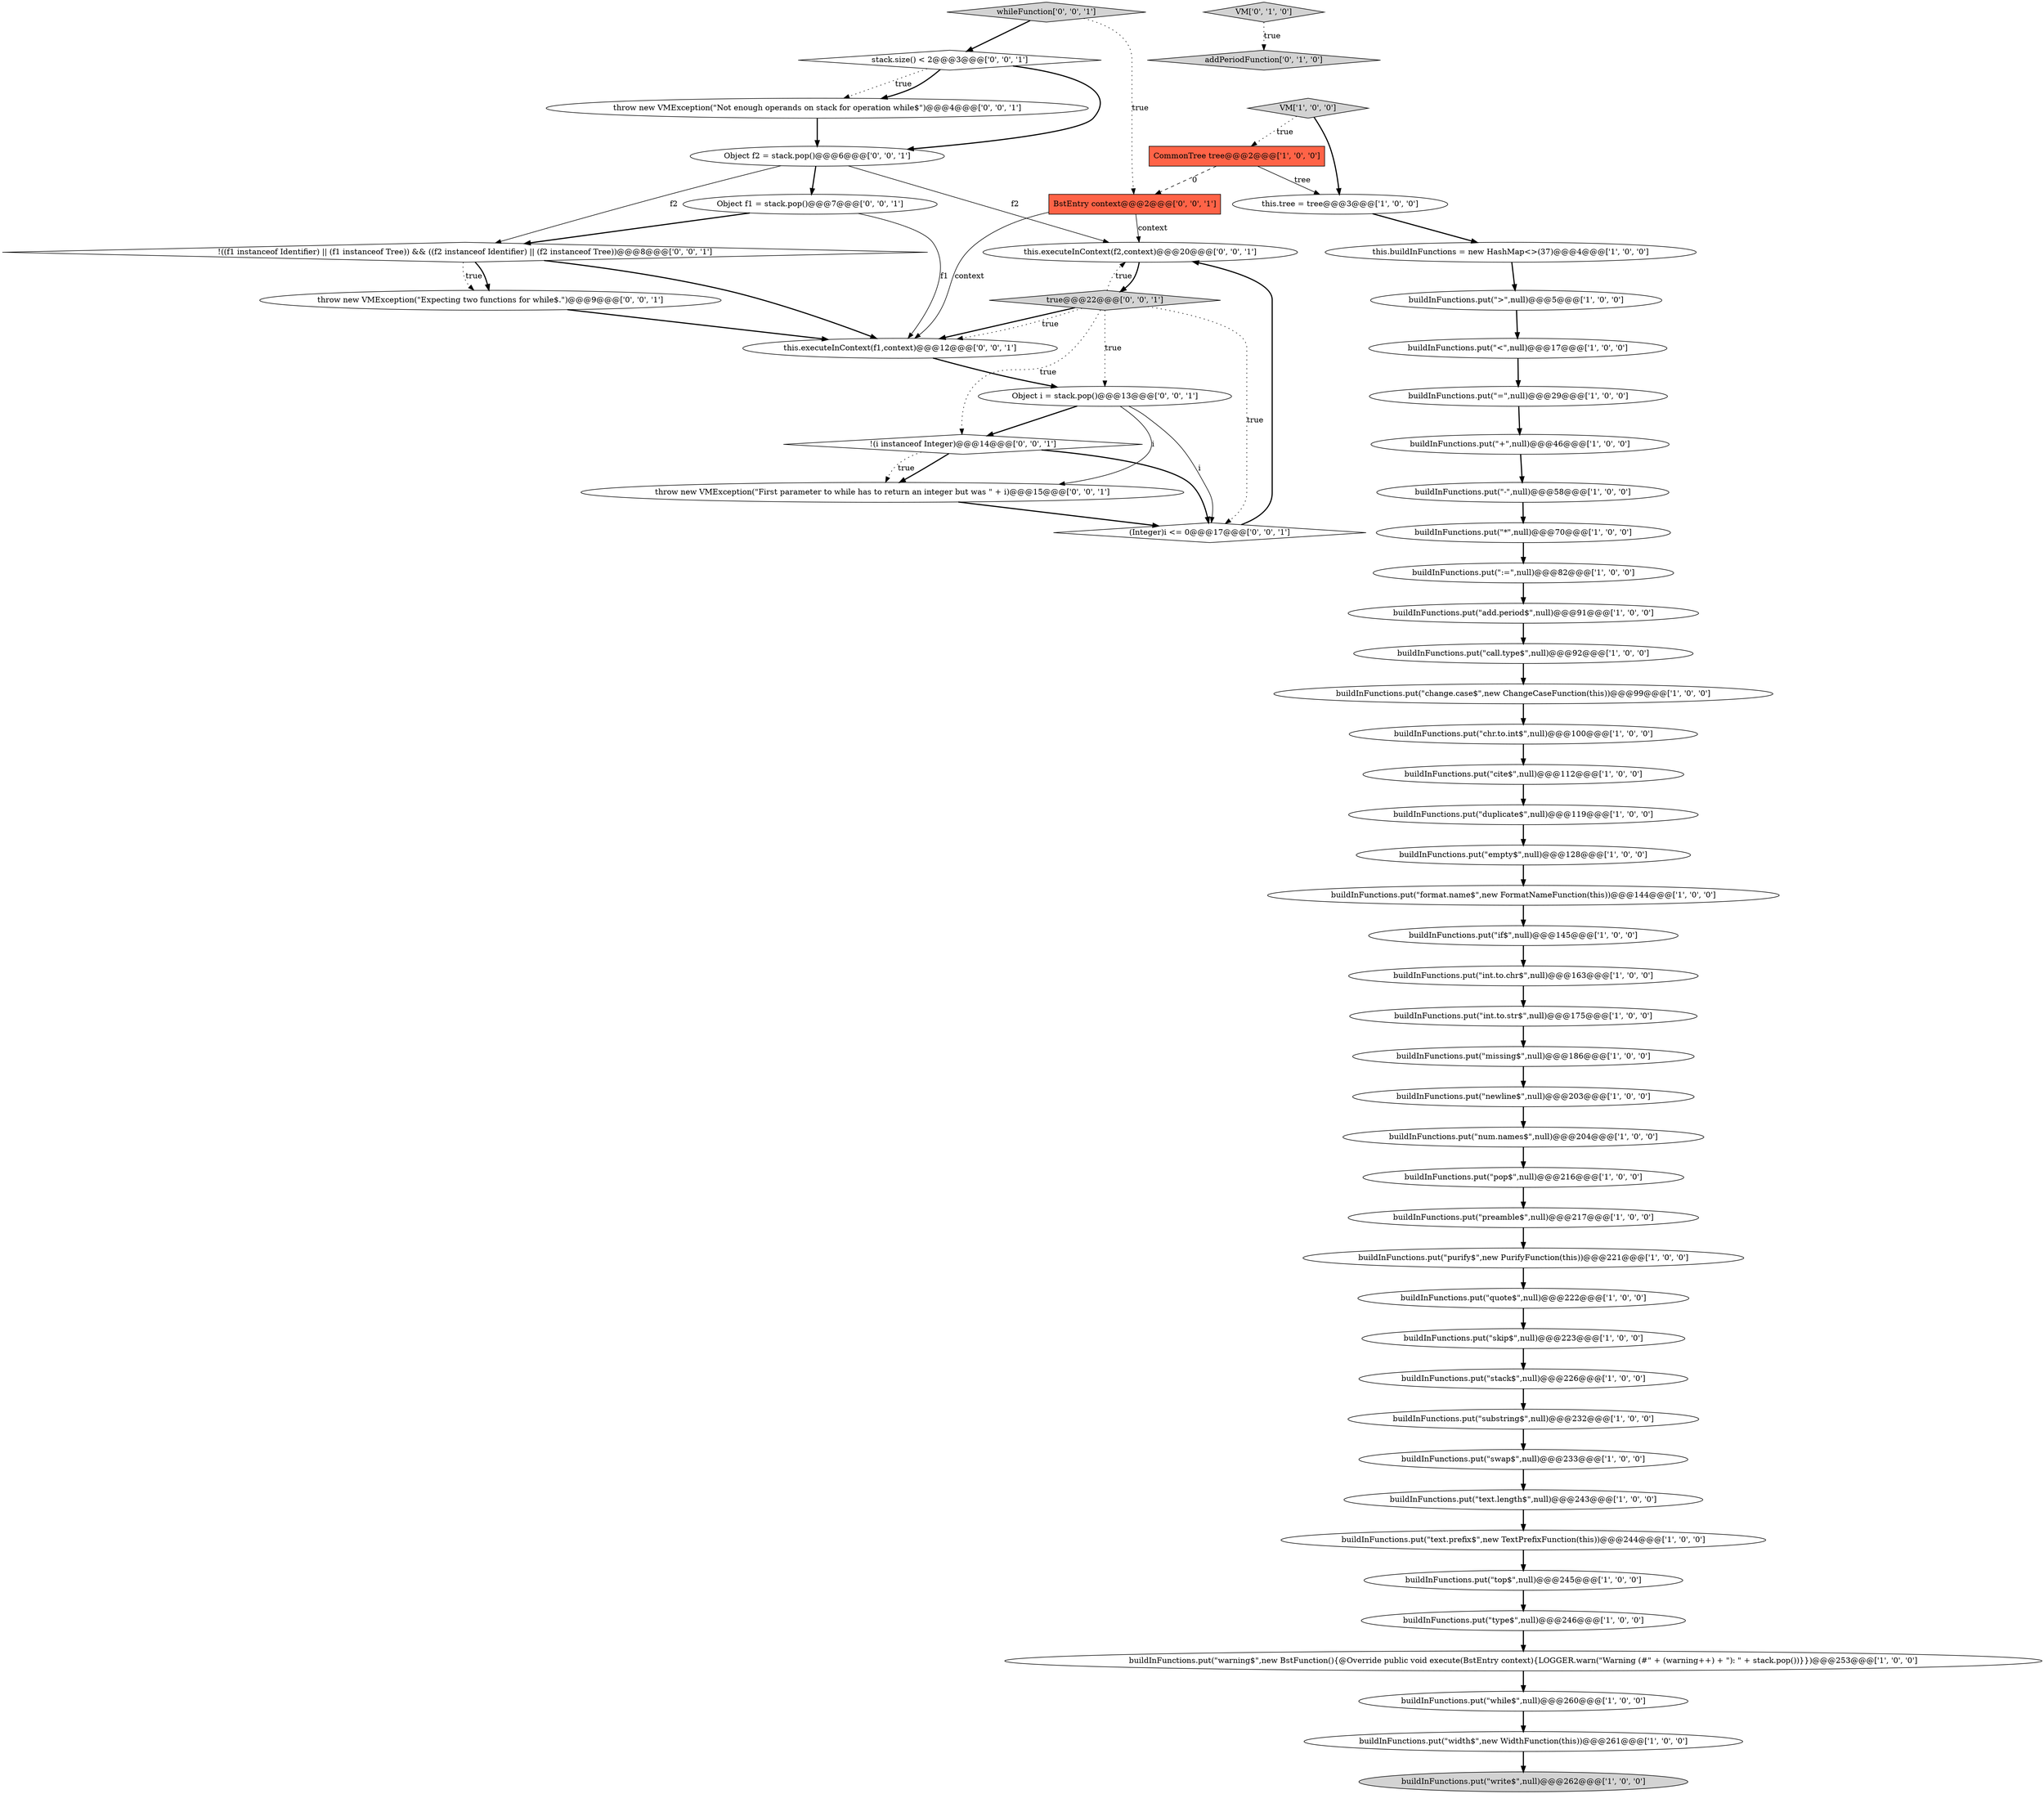digraph {
28 [style = filled, label = "this.tree = tree@@@3@@@['1', '0', '0']", fillcolor = white, shape = ellipse image = "AAA0AAABBB1BBB"];
56 [style = filled, label = "throw new VMException(\"Not enough operands on stack for operation while$\")@@@4@@@['0', '0', '1']", fillcolor = white, shape = ellipse image = "AAA0AAABBB3BBB"];
34 [style = filled, label = "buildInFunctions.put(\"width$\",new WidthFunction(this))@@@261@@@['1', '0', '0']", fillcolor = white, shape = ellipse image = "AAA0AAABBB1BBB"];
3 [style = filled, label = "buildInFunctions.put(\"skip$\",null)@@@223@@@['1', '0', '0']", fillcolor = white, shape = ellipse image = "AAA0AAABBB1BBB"];
42 [style = filled, label = "addPeriodFunction['0', '1', '0']", fillcolor = lightgray, shape = diamond image = "AAA0AAABBB2BBB"];
0 [style = filled, label = "buildInFunctions.put(\"type$\",null)@@@246@@@['1', '0', '0']", fillcolor = white, shape = ellipse image = "AAA0AAABBB1BBB"];
55 [style = filled, label = "whileFunction['0', '0', '1']", fillcolor = lightgray, shape = diamond image = "AAA0AAABBB3BBB"];
25 [style = filled, label = "buildInFunctions.put(\"int.to.chr$\",null)@@@163@@@['1', '0', '0']", fillcolor = white, shape = ellipse image = "AAA0AAABBB1BBB"];
45 [style = filled, label = "(Integer)i <= 0@@@17@@@['0', '0', '1']", fillcolor = white, shape = diamond image = "AAA0AAABBB3BBB"];
54 [style = filled, label = "!((f1 instanceof Identifier) || (f1 instanceof Tree)) && ((f2 instanceof Identifier) || (f2 instanceof Tree))@@@8@@@['0', '0', '1']", fillcolor = white, shape = diamond image = "AAA0AAABBB3BBB"];
17 [style = filled, label = "buildInFunctions.put(\"-\",null)@@@58@@@['1', '0', '0']", fillcolor = white, shape = ellipse image = "AAA0AAABBB1BBB"];
38 [style = filled, label = "buildInFunctions.put(\"stack$\",null)@@@226@@@['1', '0', '0']", fillcolor = white, shape = ellipse image = "AAA0AAABBB1BBB"];
51 [style = filled, label = "Object f2 = stack.pop()@@@6@@@['0', '0', '1']", fillcolor = white, shape = ellipse image = "AAA0AAABBB3BBB"];
57 [style = filled, label = "throw new VMException(\"Expecting two functions for while$.\")@@@9@@@['0', '0', '1']", fillcolor = white, shape = ellipse image = "AAA0AAABBB3BBB"];
11 [style = filled, label = "buildInFunctions.put(\"int.to.str$\",null)@@@175@@@['1', '0', '0']", fillcolor = white, shape = ellipse image = "AAA0AAABBB1BBB"];
21 [style = filled, label = "buildInFunctions.put(\"top$\",null)@@@245@@@['1', '0', '0']", fillcolor = white, shape = ellipse image = "AAA0AAABBB1BBB"];
2 [style = filled, label = "buildInFunctions.put(\"preamble$\",null)@@@217@@@['1', '0', '0']", fillcolor = white, shape = ellipse image = "AAA0AAABBB1BBB"];
1 [style = filled, label = "buildInFunctions.put(\"newline$\",null)@@@203@@@['1', '0', '0']", fillcolor = white, shape = ellipse image = "AAA0AAABBB1BBB"];
49 [style = filled, label = "this.executeInContext(f2,context)@@@20@@@['0', '0', '1']", fillcolor = white, shape = ellipse image = "AAA0AAABBB3BBB"];
41 [style = filled, label = "VM['0', '1', '0']", fillcolor = lightgray, shape = diamond image = "AAA0AAABBB2BBB"];
43 [style = filled, label = "throw new VMException(\"First parameter to while has to return an integer but was \" + i)@@@15@@@['0', '0', '1']", fillcolor = white, shape = ellipse image = "AAA0AAABBB3BBB"];
30 [style = filled, label = "buildInFunctions.put(\"text.length$\",null)@@@243@@@['1', '0', '0']", fillcolor = white, shape = ellipse image = "AAA0AAABBB1BBB"];
6 [style = filled, label = "buildInFunctions.put(\"=\",null)@@@29@@@['1', '0', '0']", fillcolor = white, shape = ellipse image = "AAA0AAABBB1BBB"];
33 [style = filled, label = "buildInFunctions.put(\"<\",null)@@@17@@@['1', '0', '0']", fillcolor = white, shape = ellipse image = "AAA0AAABBB1BBB"];
53 [style = filled, label = "!(i instanceof Integer)@@@14@@@['0', '0', '1']", fillcolor = white, shape = diamond image = "AAA0AAABBB3BBB"];
46 [style = filled, label = "Object f1 = stack.pop()@@@7@@@['0', '0', '1']", fillcolor = white, shape = ellipse image = "AAA0AAABBB3BBB"];
19 [style = filled, label = "buildInFunctions.put(\"pop$\",null)@@@216@@@['1', '0', '0']", fillcolor = white, shape = ellipse image = "AAA0AAABBB1BBB"];
24 [style = filled, label = "buildInFunctions.put(\"missing$\",null)@@@186@@@['1', '0', '0']", fillcolor = white, shape = ellipse image = "AAA0AAABBB1BBB"];
10 [style = filled, label = "buildInFunctions.put(\"duplicate$\",null)@@@119@@@['1', '0', '0']", fillcolor = white, shape = ellipse image = "AAA0AAABBB1BBB"];
16 [style = filled, label = "buildInFunctions.put(\"purify$\",new PurifyFunction(this))@@@221@@@['1', '0', '0']", fillcolor = white, shape = ellipse image = "AAA0AAABBB1BBB"];
39 [style = filled, label = "buildInFunctions.put(\"change.case$\",new ChangeCaseFunction(this))@@@99@@@['1', '0', '0']", fillcolor = white, shape = ellipse image = "AAA0AAABBB1BBB"];
13 [style = filled, label = "buildInFunctions.put(\"call.type$\",null)@@@92@@@['1', '0', '0']", fillcolor = white, shape = ellipse image = "AAA0AAABBB1BBB"];
4 [style = filled, label = "this.buildInFunctions = new HashMap<>(37)@@@4@@@['1', '0', '0']", fillcolor = white, shape = ellipse image = "AAA0AAABBB1BBB"];
32 [style = filled, label = "CommonTree tree@@@2@@@['1', '0', '0']", fillcolor = tomato, shape = box image = "AAA0AAABBB1BBB"];
36 [style = filled, label = "VM['1', '0', '0']", fillcolor = lightgray, shape = diamond image = "AAA0AAABBB1BBB"];
47 [style = filled, label = "this.executeInContext(f1,context)@@@12@@@['0', '0', '1']", fillcolor = white, shape = ellipse image = "AAA0AAABBB3BBB"];
15 [style = filled, label = "buildInFunctions.put(\"chr.to.int$\",null)@@@100@@@['1', '0', '0']", fillcolor = white, shape = ellipse image = "AAA0AAABBB1BBB"];
31 [style = filled, label = "buildInFunctions.put(\"write$\",null)@@@262@@@['1', '0', '0']", fillcolor = lightgray, shape = ellipse image = "AAA0AAABBB1BBB"];
23 [style = filled, label = "buildInFunctions.put(\"if$\",null)@@@145@@@['1', '0', '0']", fillcolor = white, shape = ellipse image = "AAA0AAABBB1BBB"];
12 [style = filled, label = "buildInFunctions.put(\":=\",null)@@@82@@@['1', '0', '0']", fillcolor = white, shape = ellipse image = "AAA0AAABBB1BBB"];
27 [style = filled, label = "buildInFunctions.put(\"text.prefix$\",new TextPrefixFunction(this))@@@244@@@['1', '0', '0']", fillcolor = white, shape = ellipse image = "AAA0AAABBB1BBB"];
14 [style = filled, label = "buildInFunctions.put(\"add.period$\",null)@@@91@@@['1', '0', '0']", fillcolor = white, shape = ellipse image = "AAA0AAABBB1BBB"];
5 [style = filled, label = "buildInFunctions.put(\"empty$\",null)@@@128@@@['1', '0', '0']", fillcolor = white, shape = ellipse image = "AAA0AAABBB1BBB"];
48 [style = filled, label = "true@@@22@@@['0', '0', '1']", fillcolor = lightgray, shape = diamond image = "AAA0AAABBB3BBB"];
37 [style = filled, label = "buildInFunctions.put(\"+\",null)@@@46@@@['1', '0', '0']", fillcolor = white, shape = ellipse image = "AAA0AAABBB1BBB"];
50 [style = filled, label = "stack.size() < 2@@@3@@@['0', '0', '1']", fillcolor = white, shape = diamond image = "AAA0AAABBB3BBB"];
9 [style = filled, label = "buildInFunctions.put(\"cite$\",null)@@@112@@@['1', '0', '0']", fillcolor = white, shape = ellipse image = "AAA0AAABBB1BBB"];
35 [style = filled, label = "buildInFunctions.put(\"quote$\",null)@@@222@@@['1', '0', '0']", fillcolor = white, shape = ellipse image = "AAA0AAABBB1BBB"];
40 [style = filled, label = "buildInFunctions.put(\"format.name$\",new FormatNameFunction(this))@@@144@@@['1', '0', '0']", fillcolor = white, shape = ellipse image = "AAA0AAABBB1BBB"];
52 [style = filled, label = "Object i = stack.pop()@@@13@@@['0', '0', '1']", fillcolor = white, shape = ellipse image = "AAA0AAABBB3BBB"];
26 [style = filled, label = "buildInFunctions.put(\"num.names$\",null)@@@204@@@['1', '0', '0']", fillcolor = white, shape = ellipse image = "AAA0AAABBB1BBB"];
18 [style = filled, label = "buildInFunctions.put(\"*\",null)@@@70@@@['1', '0', '0']", fillcolor = white, shape = ellipse image = "AAA0AAABBB1BBB"];
20 [style = filled, label = "buildInFunctions.put(\"warning$\",new BstFunction(){@Override public void execute(BstEntry context){LOGGER.warn(\"Warning (#\" + (warning++) + \"): \" + stack.pop())}})@@@253@@@['1', '0', '0']", fillcolor = white, shape = ellipse image = "AAA0AAABBB1BBB"];
8 [style = filled, label = "buildInFunctions.put(\">\",null)@@@5@@@['1', '0', '0']", fillcolor = white, shape = ellipse image = "AAA0AAABBB1BBB"];
44 [style = filled, label = "BstEntry context@@@2@@@['0', '0', '1']", fillcolor = tomato, shape = box image = "AAA0AAABBB3BBB"];
7 [style = filled, label = "buildInFunctions.put(\"swap$\",null)@@@233@@@['1', '0', '0']", fillcolor = white, shape = ellipse image = "AAA0AAABBB1BBB"];
29 [style = filled, label = "buildInFunctions.put(\"substring$\",null)@@@232@@@['1', '0', '0']", fillcolor = white, shape = ellipse image = "AAA0AAABBB1BBB"];
22 [style = filled, label = "buildInFunctions.put(\"while$\",null)@@@260@@@['1', '0', '0']", fillcolor = white, shape = ellipse image = "AAA0AAABBB1BBB"];
35->3 [style = bold, label=""];
56->51 [style = bold, label=""];
23->25 [style = bold, label=""];
50->56 [style = dotted, label="true"];
13->39 [style = bold, label=""];
55->44 [style = dotted, label="true"];
15->9 [style = bold, label=""];
43->45 [style = bold, label=""];
51->49 [style = solid, label="f2"];
48->47 [style = bold, label=""];
46->47 [style = solid, label="f1"];
57->47 [style = bold, label=""];
12->14 [style = bold, label=""];
40->23 [style = bold, label=""];
36->32 [style = dotted, label="true"];
38->29 [style = bold, label=""];
20->22 [style = bold, label=""];
14->13 [style = bold, label=""];
48->49 [style = dotted, label="true"];
6->37 [style = bold, label=""];
4->8 [style = bold, label=""];
46->54 [style = bold, label=""];
50->51 [style = bold, label=""];
54->57 [style = dotted, label="true"];
48->47 [style = dotted, label="true"];
32->44 [style = dashed, label="0"];
44->47 [style = solid, label="context"];
11->24 [style = bold, label=""];
51->54 [style = solid, label="f2"];
33->6 [style = bold, label=""];
45->49 [style = bold, label=""];
25->11 [style = bold, label=""];
28->4 [style = bold, label=""];
52->43 [style = solid, label="i"];
24->1 [style = bold, label=""];
44->49 [style = solid, label="context"];
26->19 [style = bold, label=""];
30->27 [style = bold, label=""];
0->20 [style = bold, label=""];
54->57 [style = bold, label=""];
37->17 [style = bold, label=""];
47->52 [style = bold, label=""];
53->43 [style = bold, label=""];
22->34 [style = bold, label=""];
34->31 [style = bold, label=""];
53->45 [style = bold, label=""];
48->52 [style = dotted, label="true"];
36->28 [style = bold, label=""];
32->28 [style = solid, label="tree"];
55->50 [style = bold, label=""];
29->7 [style = bold, label=""];
53->43 [style = dotted, label="true"];
52->45 [style = solid, label="i"];
39->15 [style = bold, label=""];
41->42 [style = dotted, label="true"];
48->45 [style = dotted, label="true"];
1->26 [style = bold, label=""];
2->16 [style = bold, label=""];
3->38 [style = bold, label=""];
54->47 [style = bold, label=""];
49->48 [style = bold, label=""];
19->2 [style = bold, label=""];
18->12 [style = bold, label=""];
51->46 [style = bold, label=""];
48->53 [style = dotted, label="true"];
52->53 [style = bold, label=""];
21->0 [style = bold, label=""];
16->35 [style = bold, label=""];
8->33 [style = bold, label=""];
50->56 [style = bold, label=""];
5->40 [style = bold, label=""];
10->5 [style = bold, label=""];
7->30 [style = bold, label=""];
27->21 [style = bold, label=""];
9->10 [style = bold, label=""];
17->18 [style = bold, label=""];
}
